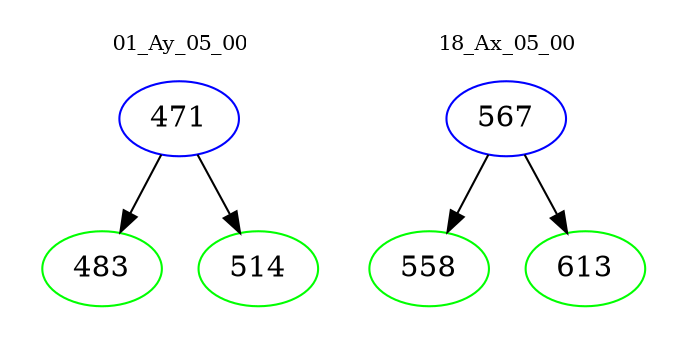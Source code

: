 digraph{
subgraph cluster_0 {
color = white
label = "01_Ay_05_00";
fontsize=10;
T0_471 [label="471", color="blue"]
T0_471 -> T0_483 [color="black"]
T0_483 [label="483", color="green"]
T0_471 -> T0_514 [color="black"]
T0_514 [label="514", color="green"]
}
subgraph cluster_1 {
color = white
label = "18_Ax_05_00";
fontsize=10;
T1_567 [label="567", color="blue"]
T1_567 -> T1_558 [color="black"]
T1_558 [label="558", color="green"]
T1_567 -> T1_613 [color="black"]
T1_613 [label="613", color="green"]
}
}
